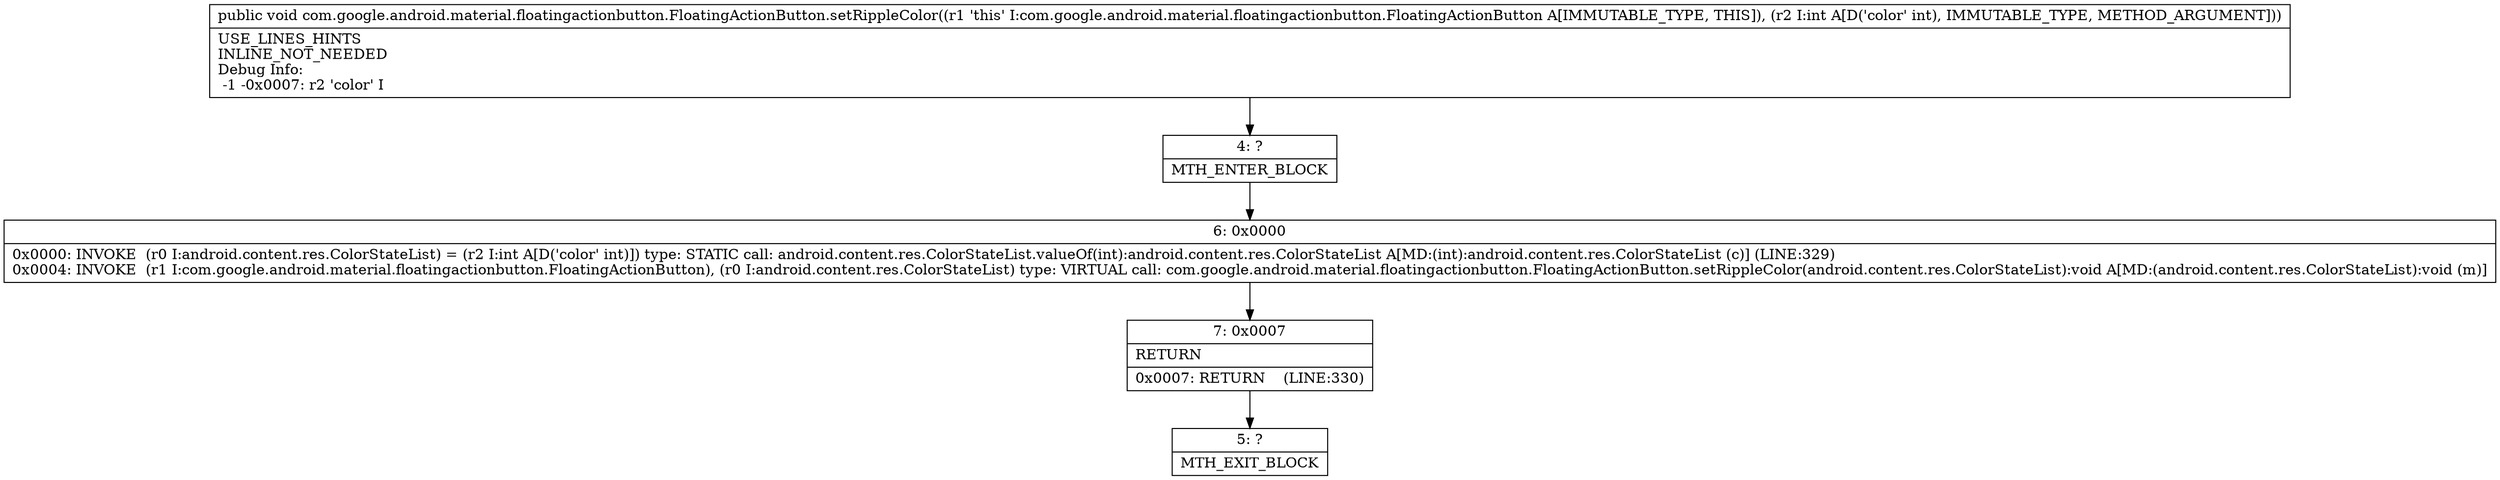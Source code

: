 digraph "CFG forcom.google.android.material.floatingactionbutton.FloatingActionButton.setRippleColor(I)V" {
Node_4 [shape=record,label="{4\:\ ?|MTH_ENTER_BLOCK\l}"];
Node_6 [shape=record,label="{6\:\ 0x0000|0x0000: INVOKE  (r0 I:android.content.res.ColorStateList) = (r2 I:int A[D('color' int)]) type: STATIC call: android.content.res.ColorStateList.valueOf(int):android.content.res.ColorStateList A[MD:(int):android.content.res.ColorStateList (c)] (LINE:329)\l0x0004: INVOKE  (r1 I:com.google.android.material.floatingactionbutton.FloatingActionButton), (r0 I:android.content.res.ColorStateList) type: VIRTUAL call: com.google.android.material.floatingactionbutton.FloatingActionButton.setRippleColor(android.content.res.ColorStateList):void A[MD:(android.content.res.ColorStateList):void (m)]\l}"];
Node_7 [shape=record,label="{7\:\ 0x0007|RETURN\l|0x0007: RETURN    (LINE:330)\l}"];
Node_5 [shape=record,label="{5\:\ ?|MTH_EXIT_BLOCK\l}"];
MethodNode[shape=record,label="{public void com.google.android.material.floatingactionbutton.FloatingActionButton.setRippleColor((r1 'this' I:com.google.android.material.floatingactionbutton.FloatingActionButton A[IMMUTABLE_TYPE, THIS]), (r2 I:int A[D('color' int), IMMUTABLE_TYPE, METHOD_ARGUMENT]))  | USE_LINES_HINTS\lINLINE_NOT_NEEDED\lDebug Info:\l  \-1 \-0x0007: r2 'color' I\l}"];
MethodNode -> Node_4;Node_4 -> Node_6;
Node_6 -> Node_7;
Node_7 -> Node_5;
}

